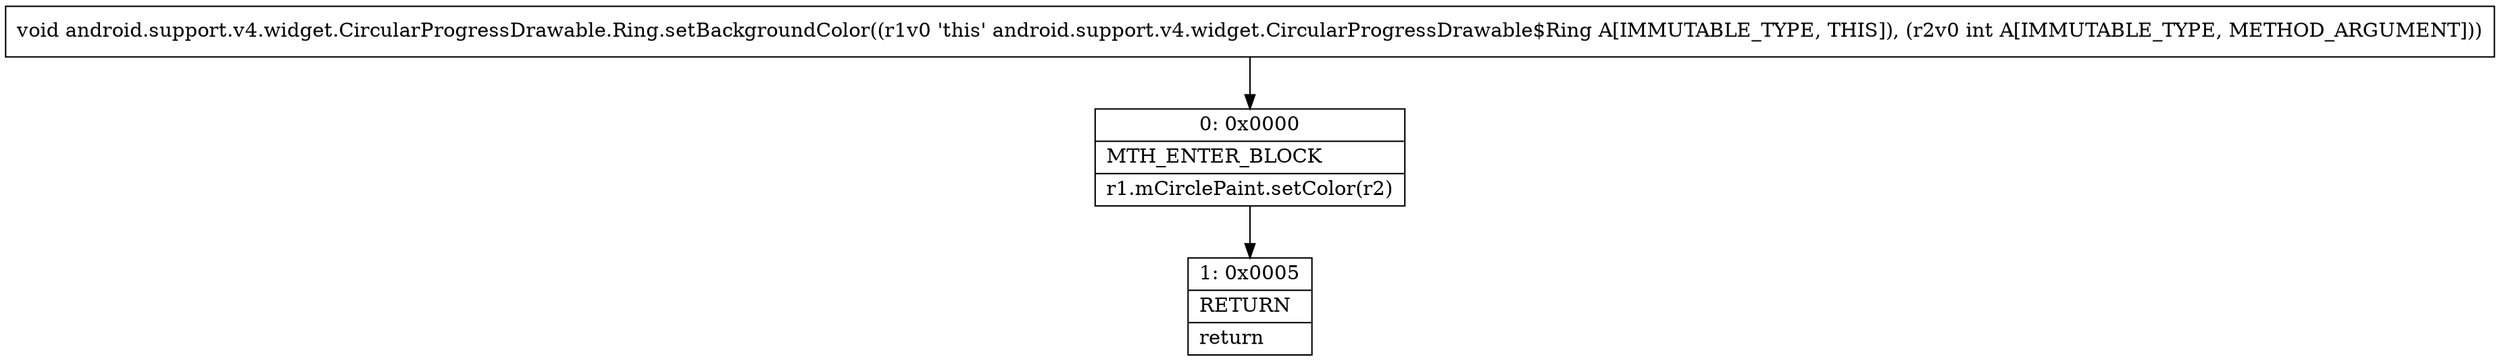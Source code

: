 digraph "CFG forandroid.support.v4.widget.CircularProgressDrawable.Ring.setBackgroundColor(I)V" {
Node_0 [shape=record,label="{0\:\ 0x0000|MTH_ENTER_BLOCK\l|r1.mCirclePaint.setColor(r2)\l}"];
Node_1 [shape=record,label="{1\:\ 0x0005|RETURN\l|return\l}"];
MethodNode[shape=record,label="{void android.support.v4.widget.CircularProgressDrawable.Ring.setBackgroundColor((r1v0 'this' android.support.v4.widget.CircularProgressDrawable$Ring A[IMMUTABLE_TYPE, THIS]), (r2v0 int A[IMMUTABLE_TYPE, METHOD_ARGUMENT])) }"];
MethodNode -> Node_0;
Node_0 -> Node_1;
}

